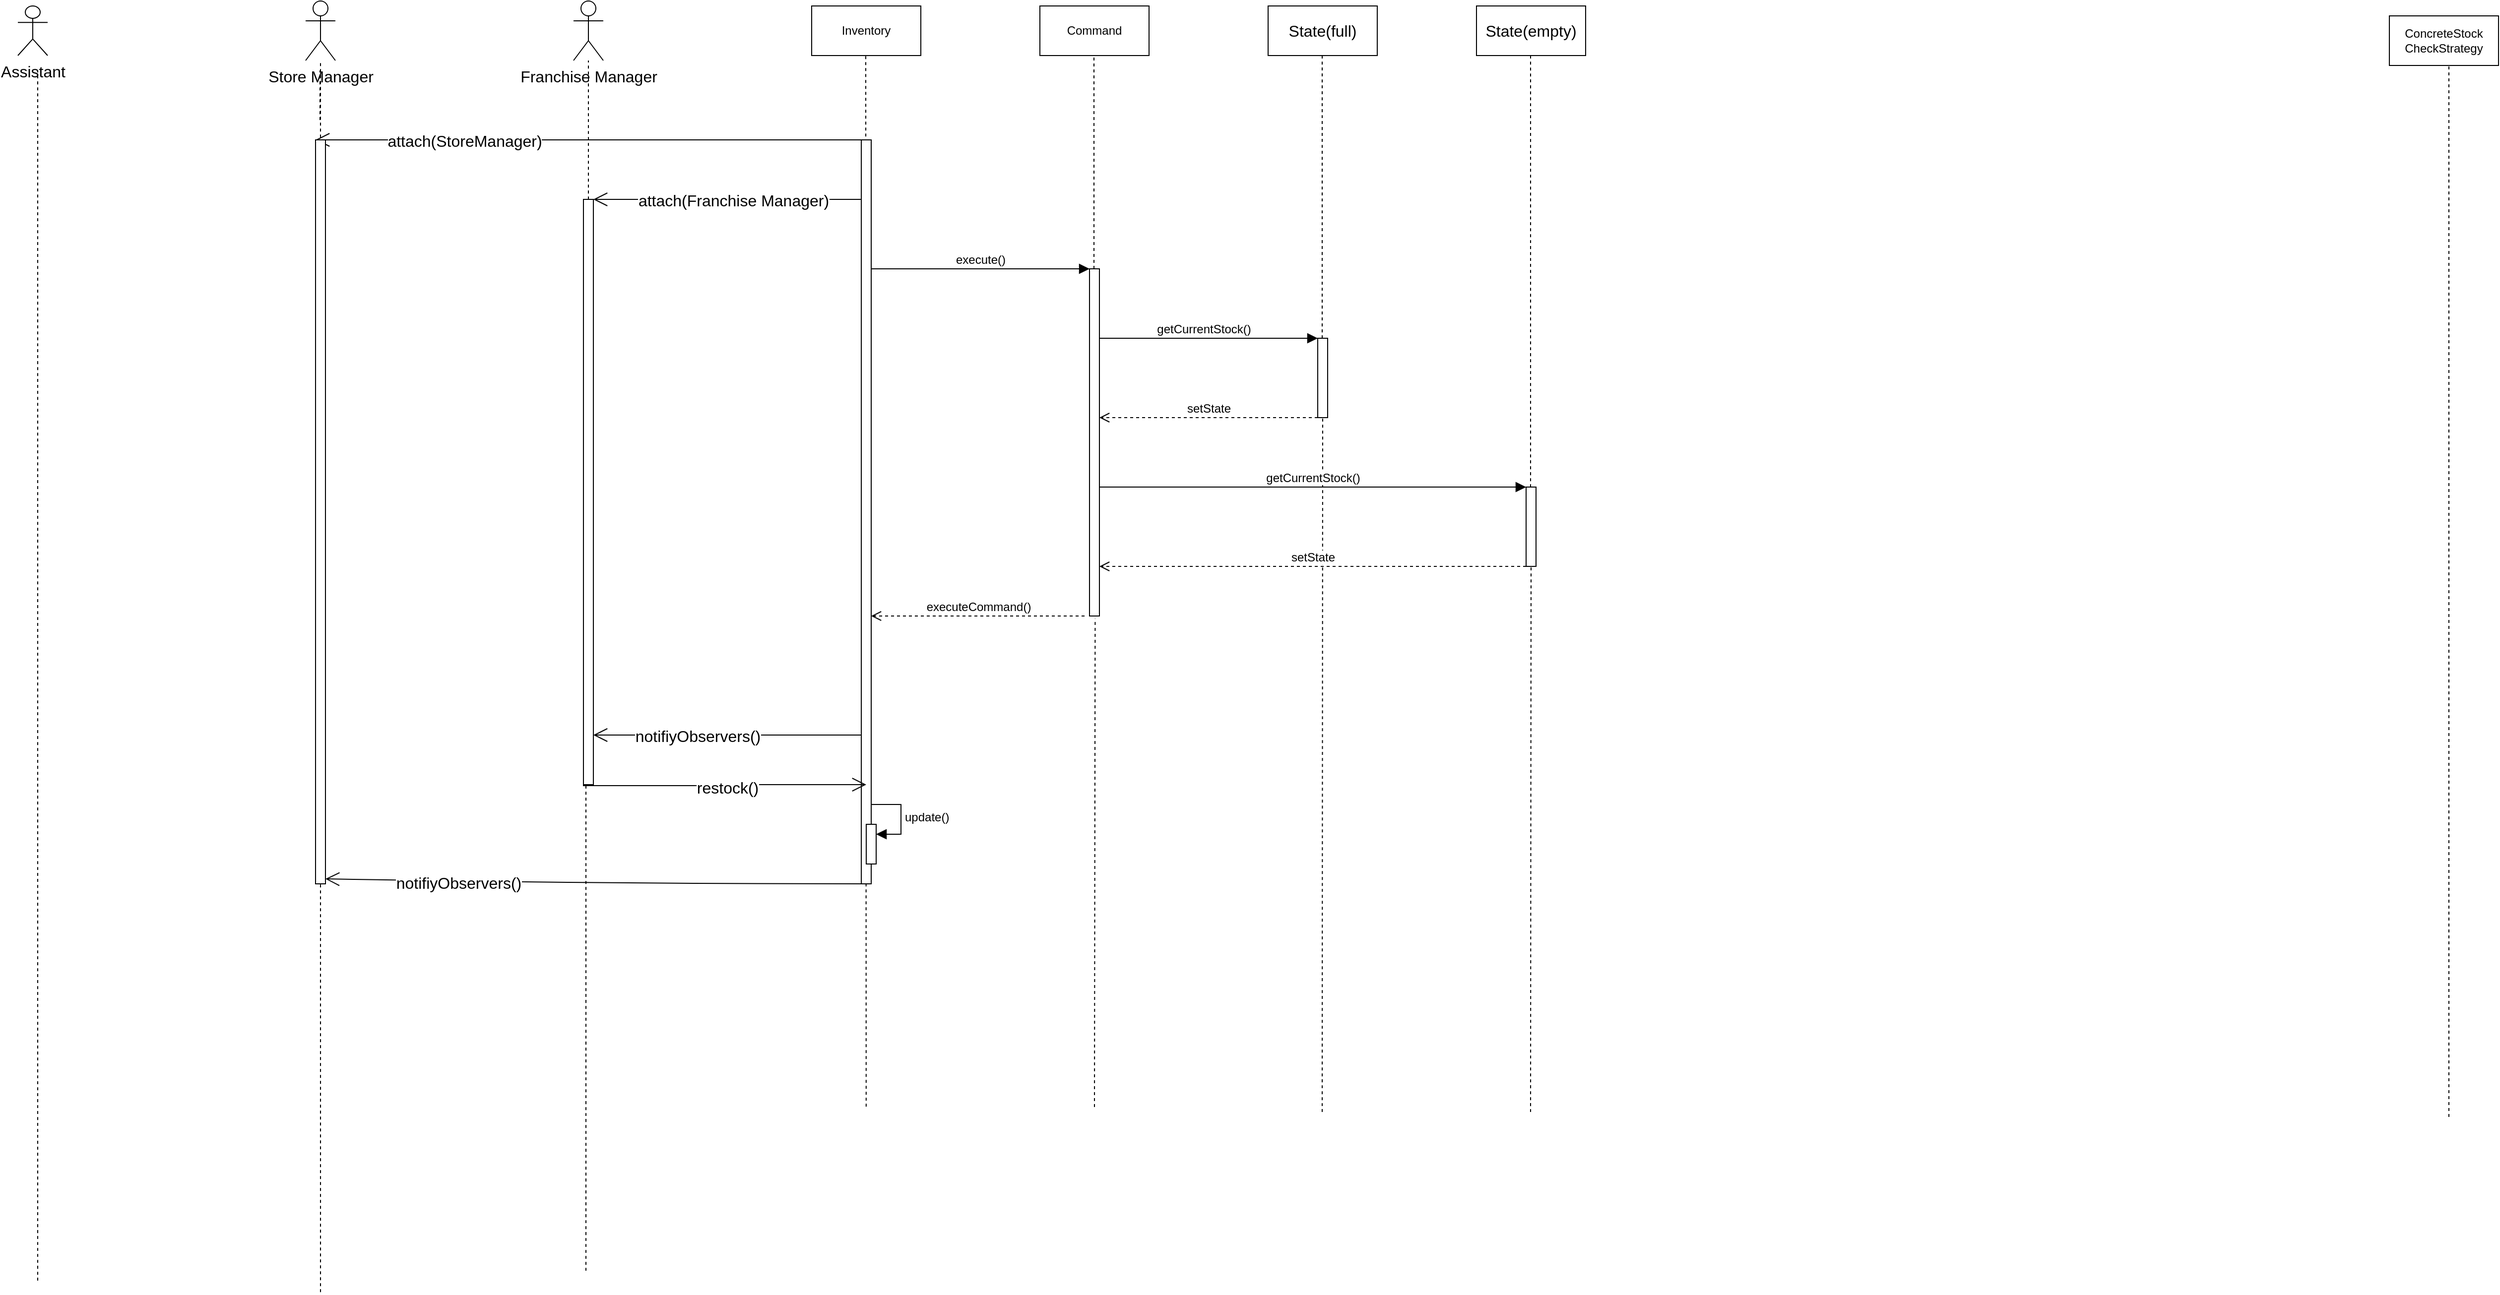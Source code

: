 <mxfile version="22.1.7" type="github">
  <diagram name="Page-1" id="2YBvvXClWsGukQMizWep">
    <mxGraphModel dx="2350" dy="880" grid="1" gridSize="10" guides="1" tooltips="1" connect="1" arrows="1" fold="1" page="1" pageScale="1" pageWidth="850" pageHeight="1100" math="0" shadow="0">
      <root>
        <mxCell id="0" />
        <mxCell id="1" parent="0" />
        <mxCell id="p7WoEbJchlRS9h8bYFal-6" value="" style="endArrow=none;dashed=1;html=1;rounded=0;fontSize=12;startSize=8;endSize=8;curved=1;entryX=0.5;entryY=1;entryDx=0;entryDy=0;" parent="1" edge="1">
          <mxGeometry width="50" height="50" relative="1" as="geometry">
            <mxPoint x="-760" y="1330" as="sourcePoint" />
            <mxPoint x="-760" y="110" as="targetPoint" />
          </mxGeometry>
        </mxCell>
        <mxCell id="p7WoEbJchlRS9h8bYFal-7" value="" style="endArrow=none;dashed=1;html=1;rounded=0;fontSize=12;startSize=8;endSize=8;curved=1;entryX=0.5;entryY=1;entryDx=0;entryDy=0;" parent="1" edge="1">
          <mxGeometry width="50" height="50" relative="1" as="geometry">
            <mxPoint x="-475.5" y="160" as="sourcePoint" />
            <mxPoint x="-475.5" y="110" as="targetPoint" />
          </mxGeometry>
        </mxCell>
        <mxCell id="p7WoEbJchlRS9h8bYFal-17" value="" style="endArrow=none;dashed=1;html=1;rounded=0;fontSize=12;startSize=8;endSize=8;curved=1;" parent="1" edge="1" target="p7WoEbJchlRS9h8bYFal-27">
          <mxGeometry width="50" height="50" relative="1" as="geometry">
            <mxPoint x="-475" y="1341.6" as="sourcePoint" />
            <mxPoint x="-475" y="280" as="targetPoint" />
          </mxGeometry>
        </mxCell>
        <mxCell id="p7WoEbJchlRS9h8bYFal-18" value="Assistant" style="shape=umlActor;verticalLabelPosition=bottom;verticalAlign=top;html=1;fontSize=16;" parent="1" vertex="1">
          <mxGeometry x="-780" y="45" width="30" height="50" as="geometry" />
        </mxCell>
        <mxCell id="p7WoEbJchlRS9h8bYFal-27" value="Store Manager" style="shape=umlActor;verticalLabelPosition=bottom;verticalAlign=top;html=1;fontSize=16;" parent="1" vertex="1">
          <mxGeometry x="-490" y="40" width="30" height="60" as="geometry" />
        </mxCell>
        <mxCell id="p7WoEbJchlRS9h8bYFal-36" value="Franchise Manager" style="shape=umlActor;verticalLabelPosition=bottom;verticalAlign=top;html=1;fontSize=16;" parent="1" vertex="1">
          <mxGeometry x="-220" y="40" width="30" height="60" as="geometry" />
        </mxCell>
        <mxCell id="gc6M7kXXbNBJsoaqooto-32" value="" style="endArrow=none;dashed=1;html=1;rounded=0;fontSize=12;startSize=8;endSize=8;curved=1;" parent="1" target="p7WoEbJchlRS9h8bYFal-36" edge="1" source="4-8IhBOuxSo1LfB9Gyf2-16">
          <mxGeometry width="50" height="50" relative="1" as="geometry">
            <mxPoint x="-207.5" y="1320" as="sourcePoint" />
            <mxPoint x="-202.5" y="810" as="targetPoint" />
          </mxGeometry>
        </mxCell>
        <mxCell id="WMcf0pYSPStvVH_ctqiE-1" value="Inventory" style="html=1;whiteSpace=wrap;" parent="1" vertex="1">
          <mxGeometry x="20" y="45" width="110" height="50" as="geometry" />
        </mxCell>
        <mxCell id="WMcf0pYSPStvVH_ctqiE-2" value="Command" style="html=1;whiteSpace=wrap;" parent="1" vertex="1">
          <mxGeometry x="250" y="45" width="110" height="50" as="geometry" />
        </mxCell>
        <mxCell id="WMcf0pYSPStvVH_ctqiE-7" value="ConcreteStock&lt;br&gt;CheckStrategy" style="html=1;whiteSpace=wrap;" parent="1" vertex="1">
          <mxGeometry x="1610" y="55" width="110" height="50" as="geometry" />
        </mxCell>
        <mxCell id="WMcf0pYSPStvVH_ctqiE-8" value="" style="endArrow=none;dashed=1;html=1;rounded=0;entryX=0.569;entryY=1.008;entryDx=0;entryDy=0;entryPerimeter=0;" parent="1" edge="1">
          <mxGeometry width="50" height="50" relative="1" as="geometry">
            <mxPoint x="74.91" y="1154.6" as="sourcePoint" />
            <mxPoint x="74.5" y="95.0" as="targetPoint" />
          </mxGeometry>
        </mxCell>
        <mxCell id="WMcf0pYSPStvVH_ctqiE-9" value="" style="endArrow=none;dashed=1;html=1;rounded=0;entryX=0.569;entryY=1.008;entryDx=0;entryDy=0;entryPerimeter=0;" parent="1" edge="1" source="4-8IhBOuxSo1LfB9Gyf2-39">
          <mxGeometry width="50" height="50" relative="1" as="geometry">
            <mxPoint x="304.5" y="1155" as="sourcePoint" />
            <mxPoint x="304.5" y="95" as="targetPoint" />
          </mxGeometry>
        </mxCell>
        <mxCell id="WMcf0pYSPStvVH_ctqiE-14" value="" style="endArrow=none;dashed=1;html=1;rounded=0;entryX=0.569;entryY=1.008;entryDx=0;entryDy=0;entryPerimeter=0;" parent="1" edge="1">
          <mxGeometry width="50" height="50" relative="1" as="geometry">
            <mxPoint x="1670" y="1165" as="sourcePoint" />
            <mxPoint x="1670" y="105" as="targetPoint" />
          </mxGeometry>
        </mxCell>
        <mxCell id="4-8IhBOuxSo1LfB9Gyf2-3" value="" style="endArrow=open;endFill=1;endSize=12;html=1;rounded=0;fontSize=12;curved=1;" edge="1" parent="1">
          <mxGeometry width="160" relative="1" as="geometry">
            <mxPoint x="80" y="180" as="sourcePoint" />
            <mxPoint x="-480" y="180" as="targetPoint" />
          </mxGeometry>
        </mxCell>
        <mxCell id="4-8IhBOuxSo1LfB9Gyf2-4" value="attach(StoreManager)" style="edgeLabel;html=1;align=center;verticalAlign=middle;resizable=0;points=[];fontSize=16;" vertex="1" connectable="0" parent="4-8IhBOuxSo1LfB9Gyf2-3">
          <mxGeometry x="0.226" y="1" relative="1" as="geometry">
            <mxPoint x="-67" as="offset" />
          </mxGeometry>
        </mxCell>
        <mxCell id="4-8IhBOuxSo1LfB9Gyf2-5" value="" style="endArrow=open;endFill=1;endSize=12;html=1;rounded=0;fontSize=12;curved=1;entryX=1;entryY=1;entryDx=0;entryDy=-5;entryPerimeter=0;" edge="1" parent="1">
          <mxGeometry width="160" relative="1" as="geometry">
            <mxPoint x="80" y="930" as="sourcePoint" />
            <mxPoint x="-470" y="925" as="targetPoint" />
            <Array as="points">
              <mxPoint x="-190" y="930" />
            </Array>
          </mxGeometry>
        </mxCell>
        <mxCell id="4-8IhBOuxSo1LfB9Gyf2-6" value="notifiyObservers()" style="edgeLabel;html=1;align=center;verticalAlign=middle;resizable=0;points=[];fontSize=16;" vertex="1" connectable="0" parent="4-8IhBOuxSo1LfB9Gyf2-5">
          <mxGeometry x="0.226" y="1" relative="1" as="geometry">
            <mxPoint x="-79" y="-1" as="offset" />
          </mxGeometry>
        </mxCell>
        <mxCell id="4-8IhBOuxSo1LfB9Gyf2-8" value="" style="endArrow=open;endFill=1;endSize=12;html=1;rounded=0;fontSize=12;curved=1;" edge="1" parent="1">
          <mxGeometry width="160" relative="1" as="geometry">
            <mxPoint x="75" y="240" as="sourcePoint" />
            <mxPoint x="-200" y="240" as="targetPoint" />
          </mxGeometry>
        </mxCell>
        <mxCell id="4-8IhBOuxSo1LfB9Gyf2-9" value="attach(Franchise Manager)" style="edgeLabel;html=1;align=center;verticalAlign=middle;resizable=0;points=[];fontSize=16;" vertex="1" connectable="0" parent="4-8IhBOuxSo1LfB9Gyf2-8">
          <mxGeometry x="0.226" y="1" relative="1" as="geometry">
            <mxPoint x="34" as="offset" />
          </mxGeometry>
        </mxCell>
        <mxCell id="4-8IhBOuxSo1LfB9Gyf2-12" value="" style="endArrow=open;endFill=1;endSize=12;html=1;rounded=0;fontSize=12;curved=1;" edge="1" parent="1">
          <mxGeometry width="160" relative="1" as="geometry">
            <mxPoint x="70" y="780" as="sourcePoint" />
            <mxPoint x="-200" y="780" as="targetPoint" />
          </mxGeometry>
        </mxCell>
        <mxCell id="4-8IhBOuxSo1LfB9Gyf2-13" value="notifiyObservers()" style="edgeLabel;html=1;align=center;verticalAlign=middle;resizable=0;points=[];fontSize=16;" vertex="1" connectable="0" parent="4-8IhBOuxSo1LfB9Gyf2-12">
          <mxGeometry x="0.226" y="1" relative="1" as="geometry">
            <mxPoint as="offset" />
          </mxGeometry>
        </mxCell>
        <mxCell id="4-8IhBOuxSo1LfB9Gyf2-14" value="" style="html=1;points=[[0,0,0,0,5],[0,1,0,0,-5],[1,0,0,0,5],[1,1,0,0,-5]];perimeter=orthogonalPerimeter;outlineConnect=0;targetShapes=umlLifeline;portConstraint=eastwest;newEdgeStyle={&quot;curved&quot;:0,&quot;rounded&quot;:0};fontSize=16;" vertex="1" parent="1">
          <mxGeometry x="70" y="180" width="10" height="750" as="geometry" />
        </mxCell>
        <mxCell id="4-8IhBOuxSo1LfB9Gyf2-15" value="" style="html=1;points=[[0,0,0,0,5],[0,1,0,0,-5],[1,0,0,0,5],[1,1,0,0,-5]];perimeter=orthogonalPerimeter;outlineConnect=0;targetShapes=umlLifeline;portConstraint=eastwest;newEdgeStyle={&quot;curved&quot;:0,&quot;rounded&quot;:0};fontSize=16;" vertex="1" parent="1">
          <mxGeometry x="-480" y="180" width="10" height="750" as="geometry" />
        </mxCell>
        <mxCell id="4-8IhBOuxSo1LfB9Gyf2-17" value="" style="endArrow=none;dashed=1;html=1;rounded=0;fontSize=12;startSize=8;endSize=8;curved=1;" edge="1" parent="1" target="4-8IhBOuxSo1LfB9Gyf2-16">
          <mxGeometry width="50" height="50" relative="1" as="geometry">
            <mxPoint x="-207.5" y="1320" as="sourcePoint" />
            <mxPoint x="-205" y="100" as="targetPoint" />
          </mxGeometry>
        </mxCell>
        <mxCell id="4-8IhBOuxSo1LfB9Gyf2-16" value="" style="html=1;points=[[0,0,0,0,5],[0,1,0,0,-5],[1,0,0,0,5],[1,1,0,0,-5]];perimeter=orthogonalPerimeter;outlineConnect=0;targetShapes=umlLifeline;portConstraint=eastwest;newEdgeStyle={&quot;curved&quot;:0,&quot;rounded&quot;:0};fontSize=16;" vertex="1" parent="1">
          <mxGeometry x="-210" y="240" width="10" height="590" as="geometry" />
        </mxCell>
        <mxCell id="4-8IhBOuxSo1LfB9Gyf2-19" value="" style="html=1;align=center;spacingLeft=2;endArrow=open;rounded=0;edgeStyle=orthogonalEdgeStyle;curved=0;rounded=0;fontSize=12;endFill=1;endSize=12;" edge="1" parent="1">
          <mxGeometry width="160" relative="1" as="geometry">
            <mxPoint x="-210" y="830" as="sourcePoint" />
            <mxPoint x="75" y="830" as="targetPoint" />
            <Array as="points">
              <mxPoint x="-210" y="831" />
              <mxPoint x="-67" y="831" />
              <mxPoint x="-67" y="830" />
            </Array>
          </mxGeometry>
        </mxCell>
        <mxCell id="4-8IhBOuxSo1LfB9Gyf2-20" value="restock()" style="edgeLabel;html=1;align=center;verticalAlign=middle;resizable=0;points=[];fontSize=16;" vertex="1" connectable="0" parent="4-8IhBOuxSo1LfB9Gyf2-19">
          <mxGeometry x="0.023" y="-3" relative="1" as="geometry">
            <mxPoint as="offset" />
          </mxGeometry>
        </mxCell>
        <mxCell id="4-8IhBOuxSo1LfB9Gyf2-26" value="" style="html=1;points=[[0,0,0,0,5],[0,1,0,0,-5],[1,0,0,0,5],[1,1,0,0,-5]];perimeter=orthogonalPerimeter;outlineConnect=0;targetShapes=umlLifeline;portConstraint=eastwest;newEdgeStyle={&quot;curved&quot;:0,&quot;rounded&quot;:0};fontSize=16;" vertex="1" parent="1">
          <mxGeometry x="75" y="870" width="10" height="40" as="geometry" />
        </mxCell>
        <mxCell id="4-8IhBOuxSo1LfB9Gyf2-27" value="update()" style="html=1;align=left;spacingLeft=2;endArrow=block;rounded=0;edgeStyle=orthogonalEdgeStyle;curved=0;rounded=0;fontSize=12;startSize=8;endSize=8;" edge="1" target="4-8IhBOuxSo1LfB9Gyf2-26" parent="1">
          <mxGeometry relative="1" as="geometry">
            <mxPoint x="80" y="850" as="sourcePoint" />
            <Array as="points">
              <mxPoint x="110" y="880" />
            </Array>
          </mxGeometry>
        </mxCell>
        <mxCell id="4-8IhBOuxSo1LfB9Gyf2-28" value="execute()" style="html=1;verticalAlign=bottom;endArrow=block;curved=0;rounded=0;fontSize=12;startSize=8;endSize=8;" edge="1" parent="1">
          <mxGeometry width="80" relative="1" as="geometry">
            <mxPoint x="80" y="310" as="sourcePoint" />
            <mxPoint x="300" y="310" as="targetPoint" />
          </mxGeometry>
        </mxCell>
        <mxCell id="4-8IhBOuxSo1LfB9Gyf2-31" value="executeCommand()" style="html=1;verticalAlign=bottom;endArrow=open;dashed=1;endSize=8;curved=0;rounded=0;fontSize=12;" edge="1" parent="1">
          <mxGeometry relative="1" as="geometry">
            <mxPoint x="295" y="660" as="sourcePoint" />
            <mxPoint x="80" y="660" as="targetPoint" />
          </mxGeometry>
        </mxCell>
        <mxCell id="4-8IhBOuxSo1LfB9Gyf2-34" value="State(full)" style="html=1;whiteSpace=wrap;fontSize=16;" vertex="1" parent="1">
          <mxGeometry x="480" y="45" width="110" height="50" as="geometry" />
        </mxCell>
        <mxCell id="4-8IhBOuxSo1LfB9Gyf2-35" value="State(empty)" style="html=1;whiteSpace=wrap;fontSize=16;" vertex="1" parent="1">
          <mxGeometry x="690" y="45" width="110" height="50" as="geometry" />
        </mxCell>
        <mxCell id="4-8IhBOuxSo1LfB9Gyf2-36" value="" style="endArrow=none;dashed=1;html=1;rounded=0;fontSize=12;startSize=8;endSize=8;curved=1;entryX=0.5;entryY=1;entryDx=0;entryDy=0;" edge="1" parent="1" source="4-8IhBOuxSo1LfB9Gyf2-42">
          <mxGeometry width="50" height="50" relative="1" as="geometry">
            <mxPoint x="534.5" y="1160" as="sourcePoint" />
            <mxPoint x="534.5" y="95" as="targetPoint" />
          </mxGeometry>
        </mxCell>
        <mxCell id="4-8IhBOuxSo1LfB9Gyf2-37" value="" style="endArrow=none;dashed=1;html=1;rounded=0;fontSize=12;startSize=8;endSize=8;curved=1;entryX=0.5;entryY=1;entryDx=0;entryDy=0;" edge="1" parent="1" source="4-8IhBOuxSo1LfB9Gyf2-44">
          <mxGeometry width="50" height="50" relative="1" as="geometry">
            <mxPoint x="744.5" y="1160" as="sourcePoint" />
            <mxPoint x="744.5" y="95" as="targetPoint" />
          </mxGeometry>
        </mxCell>
        <mxCell id="4-8IhBOuxSo1LfB9Gyf2-38" value="getCurrentStock()" style="html=1;verticalAlign=bottom;endArrow=block;curved=0;rounded=0;fontSize=12;startSize=8;endSize=8;" edge="1" parent="1">
          <mxGeometry width="80" relative="1" as="geometry">
            <mxPoint x="300" y="380" as="sourcePoint" />
            <mxPoint x="530" y="380" as="targetPoint" />
            <mxPoint as="offset" />
          </mxGeometry>
        </mxCell>
        <mxCell id="4-8IhBOuxSo1LfB9Gyf2-40" value="" style="endArrow=none;dashed=1;html=1;rounded=0;entryX=0.569;entryY=1.008;entryDx=0;entryDy=0;entryPerimeter=0;" edge="1" parent="1" target="4-8IhBOuxSo1LfB9Gyf2-39">
          <mxGeometry width="50" height="50" relative="1" as="geometry">
            <mxPoint x="305" y="1155" as="sourcePoint" />
            <mxPoint x="304.5" y="95" as="targetPoint" />
          </mxGeometry>
        </mxCell>
        <mxCell id="4-8IhBOuxSo1LfB9Gyf2-39" value="" style="html=1;points=[[0,0,0,0,5],[0,1,0,0,-5],[1,0,0,0,5],[1,1,0,0,-5]];perimeter=orthogonalPerimeter;outlineConnect=0;targetShapes=umlLifeline;portConstraint=eastwest;newEdgeStyle={&quot;curved&quot;:0,&quot;rounded&quot;:0};fontSize=16;" vertex="1" parent="1">
          <mxGeometry x="300" y="310" width="10" height="350" as="geometry" />
        </mxCell>
        <mxCell id="4-8IhBOuxSo1LfB9Gyf2-43" value="" style="endArrow=none;dashed=1;html=1;rounded=0;fontSize=12;startSize=8;endSize=8;curved=1;entryX=0.5;entryY=1;entryDx=0;entryDy=0;" edge="1" parent="1" target="4-8IhBOuxSo1LfB9Gyf2-42">
          <mxGeometry width="50" height="50" relative="1" as="geometry">
            <mxPoint x="534.5" y="1160" as="sourcePoint" />
            <mxPoint x="534.5" y="95" as="targetPoint" />
          </mxGeometry>
        </mxCell>
        <mxCell id="4-8IhBOuxSo1LfB9Gyf2-42" value="" style="html=1;points=[[0,0,0,0,5],[0,1,0,0,-5],[1,0,0,0,5],[1,1,0,0,-5]];perimeter=orthogonalPerimeter;outlineConnect=0;targetShapes=umlLifeline;portConstraint=eastwest;newEdgeStyle={&quot;curved&quot;:0,&quot;rounded&quot;:0};fontSize=16;" vertex="1" parent="1">
          <mxGeometry x="530" y="380" width="10" height="80" as="geometry" />
        </mxCell>
        <mxCell id="4-8IhBOuxSo1LfB9Gyf2-45" value="" style="endArrow=none;dashed=1;html=1;rounded=0;fontSize=12;startSize=8;endSize=8;curved=1;entryX=0.5;entryY=1;entryDx=0;entryDy=0;" edge="1" parent="1" target="4-8IhBOuxSo1LfB9Gyf2-44">
          <mxGeometry width="50" height="50" relative="1" as="geometry">
            <mxPoint x="744.5" y="1160" as="sourcePoint" />
            <mxPoint x="744.5" y="95" as="targetPoint" />
          </mxGeometry>
        </mxCell>
        <mxCell id="4-8IhBOuxSo1LfB9Gyf2-44" value="" style="html=1;points=[[0,0,0,0,5],[0,1,0,0,-5],[1,0,0,0,5],[1,1,0,0,-5]];perimeter=orthogonalPerimeter;outlineConnect=0;targetShapes=umlLifeline;portConstraint=eastwest;newEdgeStyle={&quot;curved&quot;:0,&quot;rounded&quot;:0};fontSize=16;" vertex="1" parent="1">
          <mxGeometry x="740" y="530" width="10" height="80" as="geometry" />
        </mxCell>
        <mxCell id="4-8IhBOuxSo1LfB9Gyf2-46" value="getCurrentStock()" style="html=1;verticalAlign=bottom;endArrow=block;curved=0;rounded=0;fontSize=12;startSize=8;endSize=8;" edge="1" parent="1" target="4-8IhBOuxSo1LfB9Gyf2-44">
          <mxGeometry width="80" relative="1" as="geometry">
            <mxPoint x="310" y="530" as="sourcePoint" />
            <mxPoint x="740" y="525" as="targetPoint" />
            <mxPoint as="offset" />
          </mxGeometry>
        </mxCell>
        <mxCell id="4-8IhBOuxSo1LfB9Gyf2-47" value="setState" style="html=1;verticalAlign=bottom;endArrow=open;dashed=1;endSize=8;curved=0;rounded=0;fontSize=12;" edge="1" parent="1" source="4-8IhBOuxSo1LfB9Gyf2-42">
          <mxGeometry relative="1" as="geometry">
            <mxPoint x="390" y="460" as="sourcePoint" />
            <mxPoint x="310" y="460" as="targetPoint" />
          </mxGeometry>
        </mxCell>
        <mxCell id="4-8IhBOuxSo1LfB9Gyf2-49" value="setState" style="html=1;verticalAlign=bottom;endArrow=open;dashed=1;endSize=8;curved=0;rounded=0;fontSize=12;exitX=0;exitY=1;exitDx=0;exitDy=0;exitPerimeter=0;" edge="1" parent="1" source="4-8IhBOuxSo1LfB9Gyf2-44">
          <mxGeometry relative="1" as="geometry">
            <mxPoint x="530" y="610" as="sourcePoint" />
            <mxPoint x="310" y="610" as="targetPoint" />
          </mxGeometry>
        </mxCell>
      </root>
    </mxGraphModel>
  </diagram>
</mxfile>
